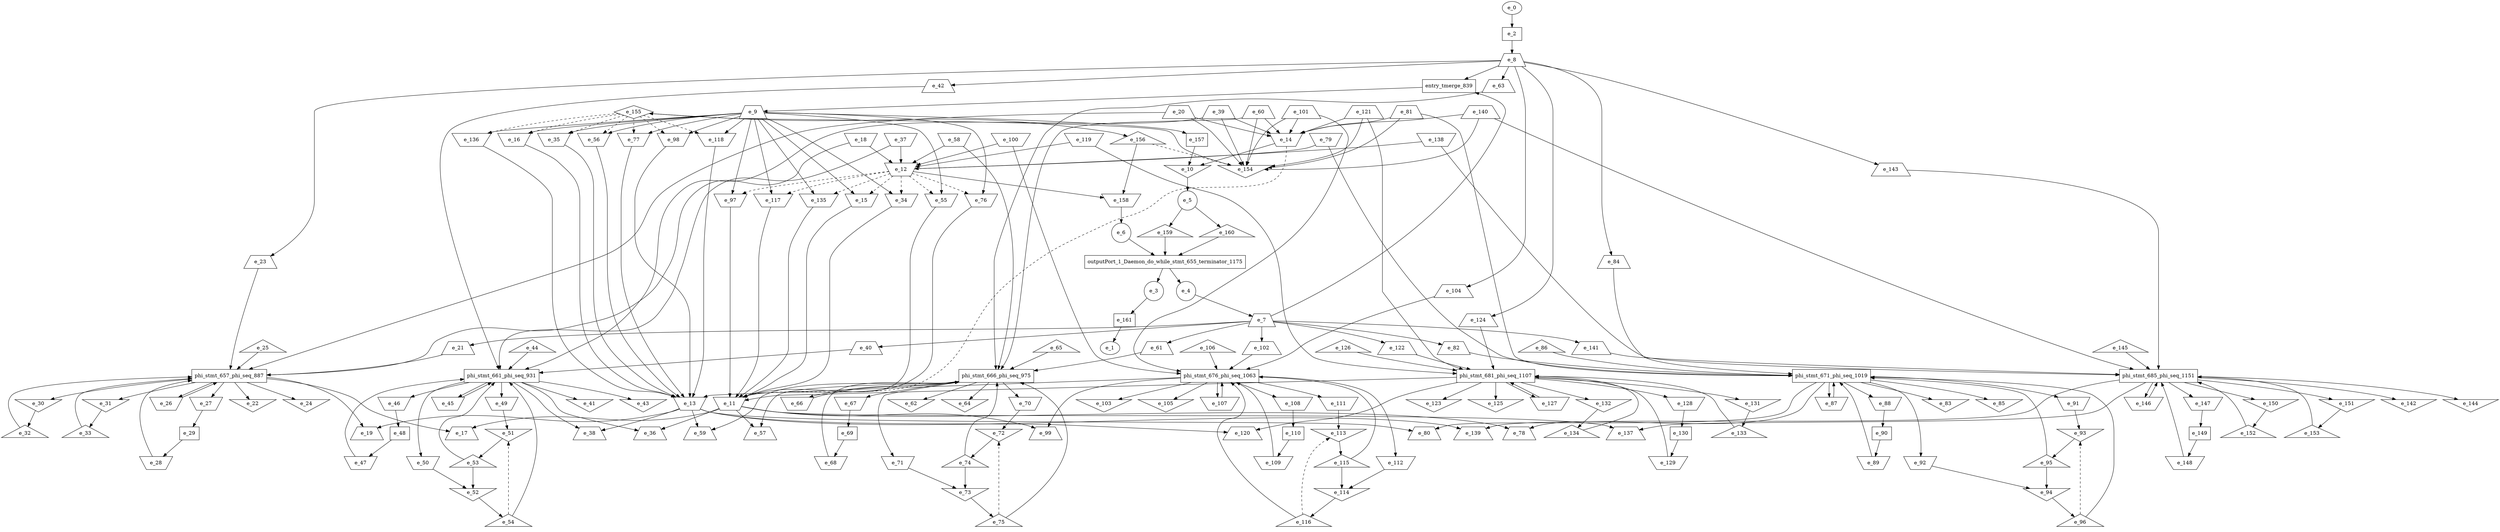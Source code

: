 digraph control_path {
  e_0: entry_node : n ;
  e_1: exit_node : s ;
  e_2 [shape = dot];
  e_3 [shape = circle];
  e_4 [shape = circle];
  e_5 [shape = circle];
  e_6 [shape = circle];
  e_7 [shape = trapezium];
  e_8 [shape = trapezium];
  e_9 [shape = trapezium];
  e_10 [shape = invtriangle];
  e_11 [shape = invtrapezium];
  e_12 [shape = invtrapezium];
  e_13 [shape = invtrapezium];
  e_14 [shape = invtrapezium];
  e_15 [shape = invtrapezium];
  e_16 [shape = invtrapezium];
  e_17 [shape = trapezium];
  e_18 [shape = invtrapezium];
  e_19 [shape = trapezium];
  e_20 [shape = trapezium];
  e_21 [shape = trapezium];
  e_22 [shape = invtriangle];
  e_23 [shape = trapezium];
  e_24 [shape = invtriangle];
  e_25 [shape = triangle];
  e_26 [shape = invtrapezium];
  e_27 [shape = invtrapezium];
  e_28 [shape = invtrapezium];
  e_29 [shape = dot];
  e_30 [shape = invtriangle];
  e_31 [shape = invtriangle];
  e_32 [shape = triangle];
  e_33 [shape = triangle];
  e_34 [shape = invtrapezium];
  e_35 [shape = invtrapezium];
  e_36 [shape = trapezium];
  e_37 [shape = invtrapezium];
  e_38 [shape = trapezium];
  e_39 [shape = trapezium];
  e_40 [shape = trapezium];
  e_41 [shape = invtriangle];
  e_42 [shape = trapezium];
  e_43 [shape = invtriangle];
  e_44 [shape = triangle];
  e_45 [shape = invtrapezium];
  e_46 [shape = invtrapezium];
  e_47 [shape = invtrapezium];
  e_48 [shape = dot];
  e_49 [shape = invtrapezium];
  e_50 [shape = invtrapezium];
  e_51 [shape = invtriangle];
  e_52 [shape = invtriangle];
  e_53 [shape = triangle];
  e_54 [shape = triangle];
  e_55 [shape = invtrapezium];
  e_56 [shape = invtrapezium];
  e_57 [shape = trapezium];
  e_58 [shape = invtrapezium];
  e_59 [shape = trapezium];
  e_60 [shape = trapezium];
  e_61 [shape = trapezium];
  e_62 [shape = invtriangle];
  e_63 [shape = trapezium];
  e_64 [shape = invtriangle];
  e_65 [shape = triangle];
  e_66 [shape = invtrapezium];
  e_67 [shape = invtrapezium];
  e_68 [shape = invtrapezium];
  e_69 [shape = dot];
  e_70 [shape = invtrapezium];
  e_71 [shape = invtrapezium];
  e_72 [shape = invtriangle];
  e_73 [shape = invtriangle];
  e_74 [shape = triangle];
  e_75 [shape = triangle];
  e_76 [shape = invtrapezium];
  e_77 [shape = invtrapezium];
  e_78 [shape = trapezium];
  e_79 [shape = invtrapezium];
  e_80 [shape = trapezium];
  e_81 [shape = trapezium];
  e_82 [shape = trapezium];
  e_83 [shape = invtriangle];
  e_84 [shape = trapezium];
  e_85 [shape = invtriangle];
  e_86 [shape = triangle];
  e_87 [shape = invtrapezium];
  e_88 [shape = invtrapezium];
  e_89 [shape = invtrapezium];
  e_90 [shape = dot];
  e_91 [shape = invtrapezium];
  e_92 [shape = invtrapezium];
  e_93 [shape = invtriangle];
  e_94 [shape = invtriangle];
  e_95 [shape = triangle];
  e_96 [shape = triangle];
  e_97 [shape = invtrapezium];
  e_98 [shape = invtrapezium];
  e_99 [shape = trapezium];
  e_100 [shape = invtrapezium];
  e_101 [shape = trapezium];
  e_102 [shape = trapezium];
  e_103 [shape = invtriangle];
  e_104 [shape = trapezium];
  e_105 [shape = invtriangle];
  e_106 [shape = triangle];
  e_107 [shape = invtrapezium];
  e_108 [shape = invtrapezium];
  e_109 [shape = invtrapezium];
  e_110 [shape = dot];
  e_111 [shape = invtrapezium];
  e_112 [shape = invtrapezium];
  e_113 [shape = invtriangle];
  e_114 [shape = invtriangle];
  e_115 [shape = triangle];
  e_116 [shape = triangle];
  e_117 [shape = invtrapezium];
  e_118 [shape = invtrapezium];
  e_119 [shape = invtrapezium];
  e_120 [shape = trapezium];
  e_121 [shape = trapezium];
  e_122 [shape = trapezium];
  e_123 [shape = invtriangle];
  e_124 [shape = trapezium];
  e_125 [shape = invtriangle];
  e_126 [shape = triangle];
  e_127 [shape = invtrapezium];
  e_128 [shape = invtrapezium];
  e_129 [shape = invtrapezium];
  e_130 [shape = dot];
  e_131 [shape = invtriangle];
  e_132 [shape = invtriangle];
  e_133 [shape = triangle];
  e_134 [shape = triangle];
  e_135 [shape = invtrapezium];
  e_136 [shape = invtrapezium];
  e_137 [shape = trapezium];
  e_138 [shape = invtrapezium];
  e_139 [shape = trapezium];
  e_140 [shape = trapezium];
  e_141 [shape = trapezium];
  e_142 [shape = invtriangle];
  e_143 [shape = trapezium];
  e_144 [shape = invtriangle];
  e_145 [shape = triangle];
  e_146 [shape = invtrapezium];
  e_147 [shape = invtrapezium];
  e_148 [shape = invtrapezium];
  e_149 [shape = dot];
  e_150 [shape = invtriangle];
  e_151 [shape = invtriangle];
  e_152 [shape = triangle];
  e_153 [shape = triangle];
  e_154 [shape = invtriangle];
  e_155 [shape = diamond];
  e_156 [shape = triangle];
  e_157 [shape = dot];
  e_158 [shape = invtrapezium];
  e_159 [shape = triangle];
  e_160 [shape = triangle];
  e_161 [shape = dot];
  e_161 -> e_1;
  e_0 -> e_2;
  e_10 -> e_5;
  e_158 -> e_6;
  e_4 -> e_7;
  e_2 -> e_8;
  e_157 -> e_10;
  e_14 -> e_10;
  e_135 -> e_11;
  e_117 -> e_11;
  e_15 -> e_11;
  e_34 -> e_11;
  e_55 -> e_11;
  e_76 -> e_11;
  e_97 -> e_11;
  e_14 -> e_11[style = dashed];
  e_100 -> e_12;
  e_119 -> e_12;
  e_18 -> e_12;
  e_37 -> e_12;
  e_138 -> e_12;
  e_58 -> e_12;
  e_79 -> e_12;
  e_98 -> e_13;
  e_118 -> e_13;
  e_136 -> e_13;
  e_16 -> e_13;
  e_35 -> e_13;
  e_56 -> e_13;
  e_77 -> e_13;
  e_140 -> e_14;
  e_121 -> e_14;
  e_101 -> e_14;
  e_20 -> e_14;
  e_39 -> e_14;
  e_60 -> e_14;
  e_81 -> e_14;
  e_9 -> e_15;
  e_12 -> e_15[style = dashed];
  e_9 -> e_16;
  e_155 -> e_16[style = dashed];
  e_11 -> e_17;
  e_13 -> e_19;
  e_7 -> e_21;
  e_8 -> e_23;
  e_29 -> e_28;
  e_27 -> e_29;
  e_30 -> e_32;
  e_31 -> e_33;
  e_9 -> e_34;
  e_12 -> e_34[style = dashed];
  e_9 -> e_35;
  e_155 -> e_35[style = dashed];
  e_11 -> e_36;
  e_13 -> e_38;
  e_7 -> e_40;
  e_8 -> e_42;
  e_48 -> e_47;
  e_46 -> e_48;
  e_49 -> e_51;
  e_54 -> e_51[style = dashed];
  e_50 -> e_52;
  e_53 -> e_52;
  e_51 -> e_53;
  e_52 -> e_54;
  e_9 -> e_55;
  e_12 -> e_55[style = dashed];
  e_9 -> e_56;
  e_155 -> e_56[style = dashed];
  e_11 -> e_57;
  e_13 -> e_59;
  e_7 -> e_61;
  e_8 -> e_63;
  e_69 -> e_68;
  e_67 -> e_69;
  e_70 -> e_72;
  e_75 -> e_72[style = dashed];
  e_71 -> e_73;
  e_74 -> e_73;
  e_72 -> e_74;
  e_73 -> e_75;
  e_9 -> e_76;
  e_12 -> e_76[style = dashed];
  e_9 -> e_77;
  e_155 -> e_77[style = dashed];
  e_11 -> e_78;
  e_13 -> e_80;
  e_7 -> e_82;
  e_8 -> e_84;
  e_90 -> e_89;
  e_88 -> e_90;
  e_91 -> e_93;
  e_96 -> e_93[style = dashed];
  e_92 -> e_94;
  e_95 -> e_94;
  e_93 -> e_95;
  e_94 -> e_96;
  e_9 -> e_97;
  e_12 -> e_97[style = dashed];
  e_9 -> e_98;
  e_155 -> e_98[style = dashed];
  e_11 -> e_99;
  e_7 -> e_102;
  e_8 -> e_104;
  e_110 -> e_109;
  e_108 -> e_110;
  e_111 -> e_113;
  e_116 -> e_113[style = dashed];
  e_115 -> e_114;
  e_112 -> e_114;
  e_113 -> e_115;
  e_114 -> e_116;
  e_9 -> e_117;
  e_12 -> e_117[style = dashed];
  e_9 -> e_118;
  e_155 -> e_118[style = dashed];
  e_13 -> e_120;
  e_7 -> e_122;
  e_8 -> e_124;
  e_130 -> e_129;
  e_128 -> e_130;
  e_131 -> e_133;
  e_132 -> e_134;
  e_9 -> e_135;
  e_12 -> e_135[style = dashed];
  e_9 -> e_136;
  e_155 -> e_136[style = dashed];
  e_11 -> e_137;
  e_13 -> e_139;
  e_7 -> e_141;
  e_8 -> e_143;
  e_149 -> e_148;
  e_147 -> e_149;
  e_150 -> e_152;
  e_151 -> e_153;
  e_140 -> e_154;
  e_121 -> e_154;
  e_101 -> e_154;
  e_20 -> e_154;
  e_39 -> e_154;
  e_60 -> e_154;
  e_81 -> e_154;
  e_156 -> e_154[style = dashed];
  e_154 -> e_155;
  e_155 -> e_156;
  e_9 -> e_157;
  e_156 -> e_158;
  e_12 -> e_158;
  e_5 -> e_159;
  e_5 -> e_160;
  e_3 -> e_161;
  outputPort_1_Daemon_do_while_stmt_655_terminator_1175 [shape=rectangle];
e_6 -> outputPort_1_Daemon_do_while_stmt_655_terminator_1175;
e_160 -> outputPort_1_Daemon_do_while_stmt_655_terminator_1175;
e_159 -> outputPort_1_Daemon_do_while_stmt_655_terminator_1175;
outputPort_1_Daemon_do_while_stmt_655_terminator_1175 -> e_4;
outputPort_1_Daemon_do_while_stmt_655_terminator_1175 -> e_3;
  phi_stmt_657_phi_seq_887 [shape=rectangle];
e_23 -> phi_stmt_657_phi_seq_887;
phi_stmt_657_phi_seq_887 -> e_26;
phi_stmt_657_phi_seq_887 -> e_27;
phi_stmt_657_phi_seq_887 -> e_24;
e_26 -> phi_stmt_657_phi_seq_887;
e_28 -> phi_stmt_657_phi_seq_887;
e_21 -> phi_stmt_657_phi_seq_887;
phi_stmt_657_phi_seq_887 -> e_30;
phi_stmt_657_phi_seq_887 -> e_31;
phi_stmt_657_phi_seq_887 -> e_22;
e_32 -> phi_stmt_657_phi_seq_887;
e_33 -> phi_stmt_657_phi_seq_887;
e_18 -> phi_stmt_657_phi_seq_887;
e_20 -> phi_stmt_657_phi_seq_887;
phi_stmt_657_phi_seq_887 -> e_17;
phi_stmt_657_phi_seq_887 -> e_19;
e_25 -> phi_stmt_657_phi_seq_887;
  phi_stmt_661_phi_seq_931 [shape=rectangle];
e_42 -> phi_stmt_661_phi_seq_931;
phi_stmt_661_phi_seq_931 -> e_45;
phi_stmt_661_phi_seq_931 -> e_46;
phi_stmt_661_phi_seq_931 -> e_43;
e_45 -> phi_stmt_661_phi_seq_931;
e_47 -> phi_stmt_661_phi_seq_931;
e_40 -> phi_stmt_661_phi_seq_931;
phi_stmt_661_phi_seq_931 -> e_49;
phi_stmt_661_phi_seq_931 -> e_50;
phi_stmt_661_phi_seq_931 -> e_41;
e_53 -> phi_stmt_661_phi_seq_931;
e_54 -> phi_stmt_661_phi_seq_931;
e_37 -> phi_stmt_661_phi_seq_931;
e_39 -> phi_stmt_661_phi_seq_931;
phi_stmt_661_phi_seq_931 -> e_36;
phi_stmt_661_phi_seq_931 -> e_38;
e_44 -> phi_stmt_661_phi_seq_931;
  phi_stmt_666_phi_seq_975 [shape=rectangle];
e_63 -> phi_stmt_666_phi_seq_975;
phi_stmt_666_phi_seq_975 -> e_66;
phi_stmt_666_phi_seq_975 -> e_67;
phi_stmt_666_phi_seq_975 -> e_64;
e_66 -> phi_stmt_666_phi_seq_975;
e_68 -> phi_stmt_666_phi_seq_975;
e_61 -> phi_stmt_666_phi_seq_975;
phi_stmt_666_phi_seq_975 -> e_70;
phi_stmt_666_phi_seq_975 -> e_71;
phi_stmt_666_phi_seq_975 -> e_62;
e_74 -> phi_stmt_666_phi_seq_975;
e_75 -> phi_stmt_666_phi_seq_975;
e_58 -> phi_stmt_666_phi_seq_975;
e_60 -> phi_stmt_666_phi_seq_975;
phi_stmt_666_phi_seq_975 -> e_57;
phi_stmt_666_phi_seq_975 -> e_59;
e_65 -> phi_stmt_666_phi_seq_975;
  phi_stmt_671_phi_seq_1019 [shape=rectangle];
e_84 -> phi_stmt_671_phi_seq_1019;
phi_stmt_671_phi_seq_1019 -> e_87;
phi_stmt_671_phi_seq_1019 -> e_88;
phi_stmt_671_phi_seq_1019 -> e_85;
e_87 -> phi_stmt_671_phi_seq_1019;
e_89 -> phi_stmt_671_phi_seq_1019;
e_82 -> phi_stmt_671_phi_seq_1019;
phi_stmt_671_phi_seq_1019 -> e_91;
phi_stmt_671_phi_seq_1019 -> e_92;
phi_stmt_671_phi_seq_1019 -> e_83;
e_95 -> phi_stmt_671_phi_seq_1019;
e_96 -> phi_stmt_671_phi_seq_1019;
e_79 -> phi_stmt_671_phi_seq_1019;
e_81 -> phi_stmt_671_phi_seq_1019;
phi_stmt_671_phi_seq_1019 -> e_78;
phi_stmt_671_phi_seq_1019 -> e_80;
e_86 -> phi_stmt_671_phi_seq_1019;
  phi_stmt_676_phi_seq_1063 [shape=rectangle];
e_104 -> phi_stmt_676_phi_seq_1063;
phi_stmt_676_phi_seq_1063 -> e_107;
phi_stmt_676_phi_seq_1063 -> e_108;
phi_stmt_676_phi_seq_1063 -> e_105;
e_107 -> phi_stmt_676_phi_seq_1063;
e_109 -> phi_stmt_676_phi_seq_1063;
e_102 -> phi_stmt_676_phi_seq_1063;
phi_stmt_676_phi_seq_1063 -> e_111;
phi_stmt_676_phi_seq_1063 -> e_112;
phi_stmt_676_phi_seq_1063 -> e_103;
e_115 -> phi_stmt_676_phi_seq_1063;
e_116 -> phi_stmt_676_phi_seq_1063;
e_100 -> phi_stmt_676_phi_seq_1063;
e_101 -> phi_stmt_676_phi_seq_1063;
phi_stmt_676_phi_seq_1063 -> e_99;
phi_stmt_676_phi_seq_1063 -> e_13;
e_106 -> phi_stmt_676_phi_seq_1063;
  phi_stmt_681_phi_seq_1107 [shape=rectangle];
e_124 -> phi_stmt_681_phi_seq_1107;
phi_stmt_681_phi_seq_1107 -> e_127;
phi_stmt_681_phi_seq_1107 -> e_128;
phi_stmt_681_phi_seq_1107 -> e_125;
e_127 -> phi_stmt_681_phi_seq_1107;
e_129 -> phi_stmt_681_phi_seq_1107;
e_122 -> phi_stmt_681_phi_seq_1107;
phi_stmt_681_phi_seq_1107 -> e_131;
phi_stmt_681_phi_seq_1107 -> e_132;
phi_stmt_681_phi_seq_1107 -> e_123;
e_133 -> phi_stmt_681_phi_seq_1107;
e_134 -> phi_stmt_681_phi_seq_1107;
e_119 -> phi_stmt_681_phi_seq_1107;
e_121 -> phi_stmt_681_phi_seq_1107;
phi_stmt_681_phi_seq_1107 -> e_11;
phi_stmt_681_phi_seq_1107 -> e_120;
e_126 -> phi_stmt_681_phi_seq_1107;
  phi_stmt_685_phi_seq_1151 [shape=rectangle];
e_143 -> phi_stmt_685_phi_seq_1151;
phi_stmt_685_phi_seq_1151 -> e_146;
phi_stmt_685_phi_seq_1151 -> e_147;
phi_stmt_685_phi_seq_1151 -> e_144;
e_146 -> phi_stmt_685_phi_seq_1151;
e_148 -> phi_stmt_685_phi_seq_1151;
e_141 -> phi_stmt_685_phi_seq_1151;
phi_stmt_685_phi_seq_1151 -> e_150;
phi_stmt_685_phi_seq_1151 -> e_151;
phi_stmt_685_phi_seq_1151 -> e_142;
e_152 -> phi_stmt_685_phi_seq_1151;
e_153 -> phi_stmt_685_phi_seq_1151;
e_138 -> phi_stmt_685_phi_seq_1151;
e_140 -> phi_stmt_685_phi_seq_1151;
phi_stmt_685_phi_seq_1151 -> e_137;
phi_stmt_685_phi_seq_1151 -> e_139;
e_145 -> phi_stmt_685_phi_seq_1151;
entry_tmerge_839 [shape = rectangle]; 
e_7 -> entry_tmerge_839;
e_8 -> entry_tmerge_839;
entry_tmerge_839 -> e_9;
}
